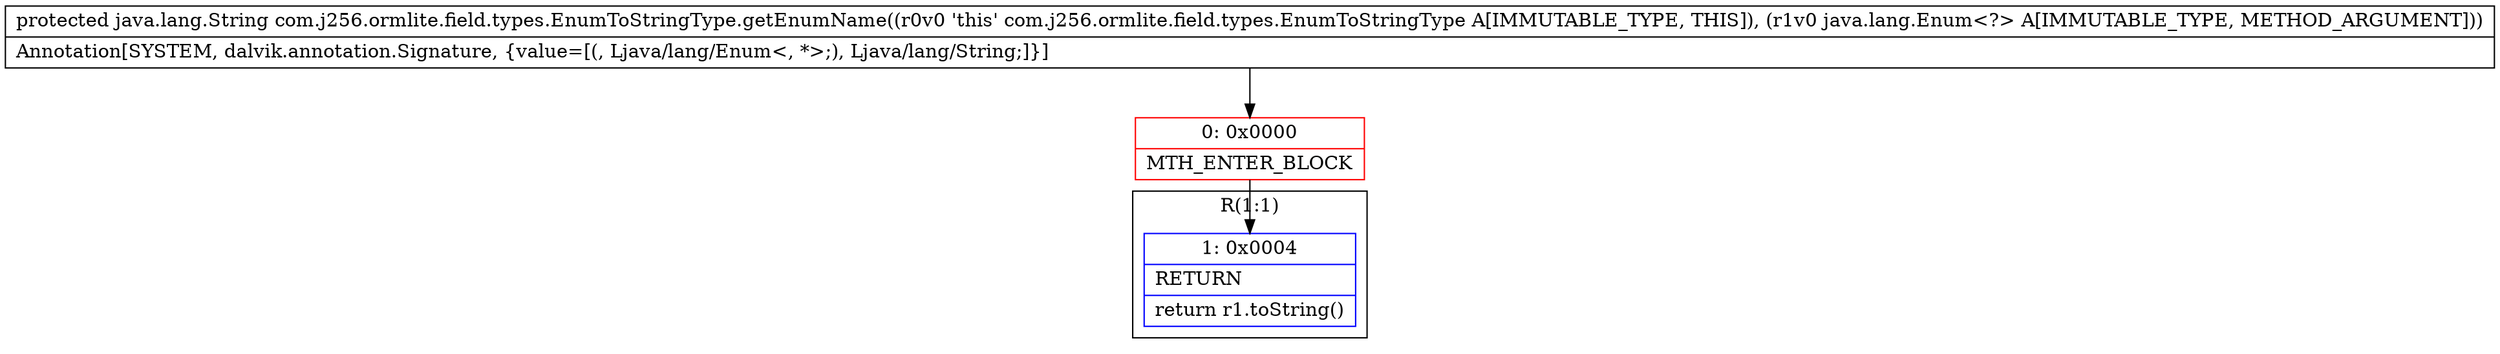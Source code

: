 digraph "CFG forcom.j256.ormlite.field.types.EnumToStringType.getEnumName(Ljava\/lang\/Enum;)Ljava\/lang\/String;" {
subgraph cluster_Region_525751773 {
label = "R(1:1)";
node [shape=record,color=blue];
Node_1 [shape=record,label="{1\:\ 0x0004|RETURN\l|return r1.toString()\l}"];
}
Node_0 [shape=record,color=red,label="{0\:\ 0x0000|MTH_ENTER_BLOCK\l}"];
MethodNode[shape=record,label="{protected java.lang.String com.j256.ormlite.field.types.EnumToStringType.getEnumName((r0v0 'this' com.j256.ormlite.field.types.EnumToStringType A[IMMUTABLE_TYPE, THIS]), (r1v0 java.lang.Enum\<?\> A[IMMUTABLE_TYPE, METHOD_ARGUMENT]))  | Annotation[SYSTEM, dalvik.annotation.Signature, \{value=[(, Ljava\/lang\/Enum\<, *\>;), Ljava\/lang\/String;]\}]\l}"];
MethodNode -> Node_0;
Node_0 -> Node_1;
}

